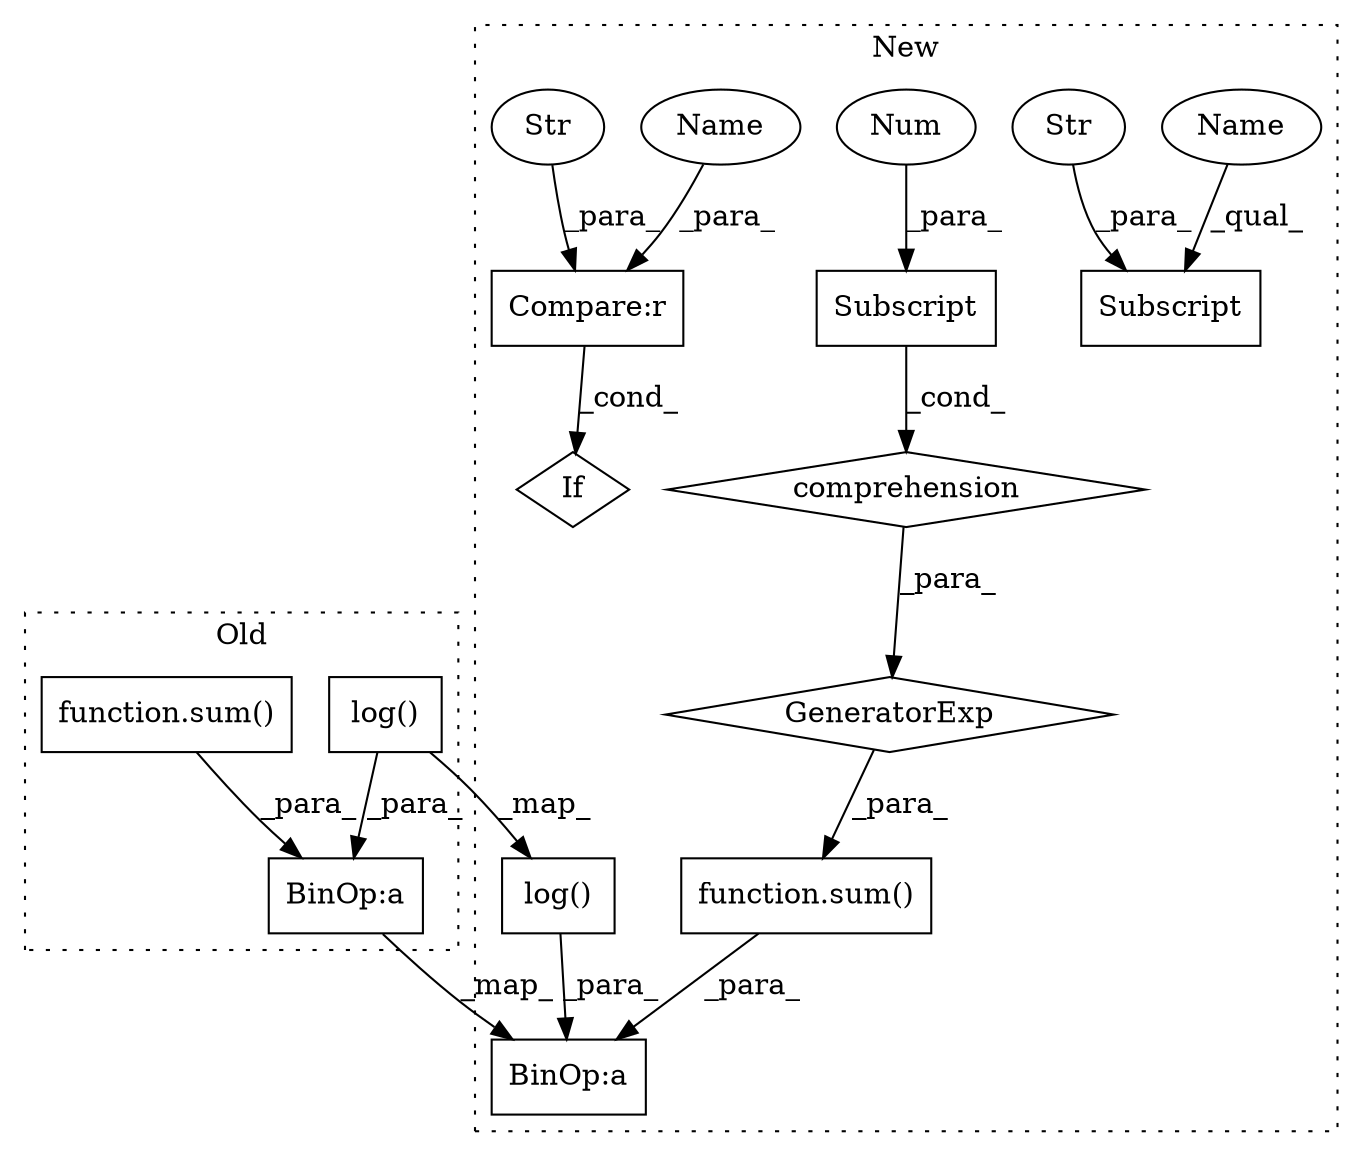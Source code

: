 digraph G {
subgraph cluster0 {
1 [label="function.sum()" a="75" s="2088,2098" l="4,1" shape="box"];
12 [label="BinOp:a" a="82" s="2099" l="3" shape="box"];
13 [label="log()" a="75" s="2102,2112" l="9,1" shape="box"];
label = "Old";
style="dotted";
}
subgraph cluster1 {
2 [label="GeneratorExp" a="55" s="2221" l="1" shape="diamond"];
3 [label="comprehension" a="45" s="2239" l="3" shape="diamond"];
4 [label="function.sum()" a="75" s="2217,2222" l="4,52" shape="box"];
5 [label="Subscript" a="63" s="2221,0" l="17,0" shape="box"];
6 [label="Subscript" a="63" s="2221,0" l="9,0" shape="box"];
7 [label="Str" a="66" s="2223" l="6" shape="ellipse"];
8 [label="Compare:r" a="40" s="2262" l="11" shape="box"];
9 [label="If" a="96" s="2262" l="11" shape="diamond"];
10 [label="Str" a="66" s="2262" l="6" shape="ellipse"];
11 [label="BinOp:a" a="82" s="2274" l="3" shape="box"];
14 [label="log()" a="75" s="2277,2287" l="9,1" shape="box"];
15 [label="Num" a="76" s="2236" l="1" shape="ellipse"];
16 [label="Name" a="87" s="2221" l="1" shape="ellipse"];
17 [label="Name" a="87" s="2272" l="1" shape="ellipse"];
label = "New";
style="dotted";
}
1 -> 12 [label="_para_"];
2 -> 4 [label="_para_"];
3 -> 2 [label="_para_"];
4 -> 11 [label="_para_"];
5 -> 3 [label="_cond_"];
7 -> 6 [label="_para_"];
8 -> 9 [label="_cond_"];
10 -> 8 [label="_para_"];
12 -> 11 [label="_map_"];
13 -> 14 [label="_map_"];
13 -> 12 [label="_para_"];
14 -> 11 [label="_para_"];
15 -> 5 [label="_para_"];
16 -> 6 [label="_qual_"];
17 -> 8 [label="_para_"];
}